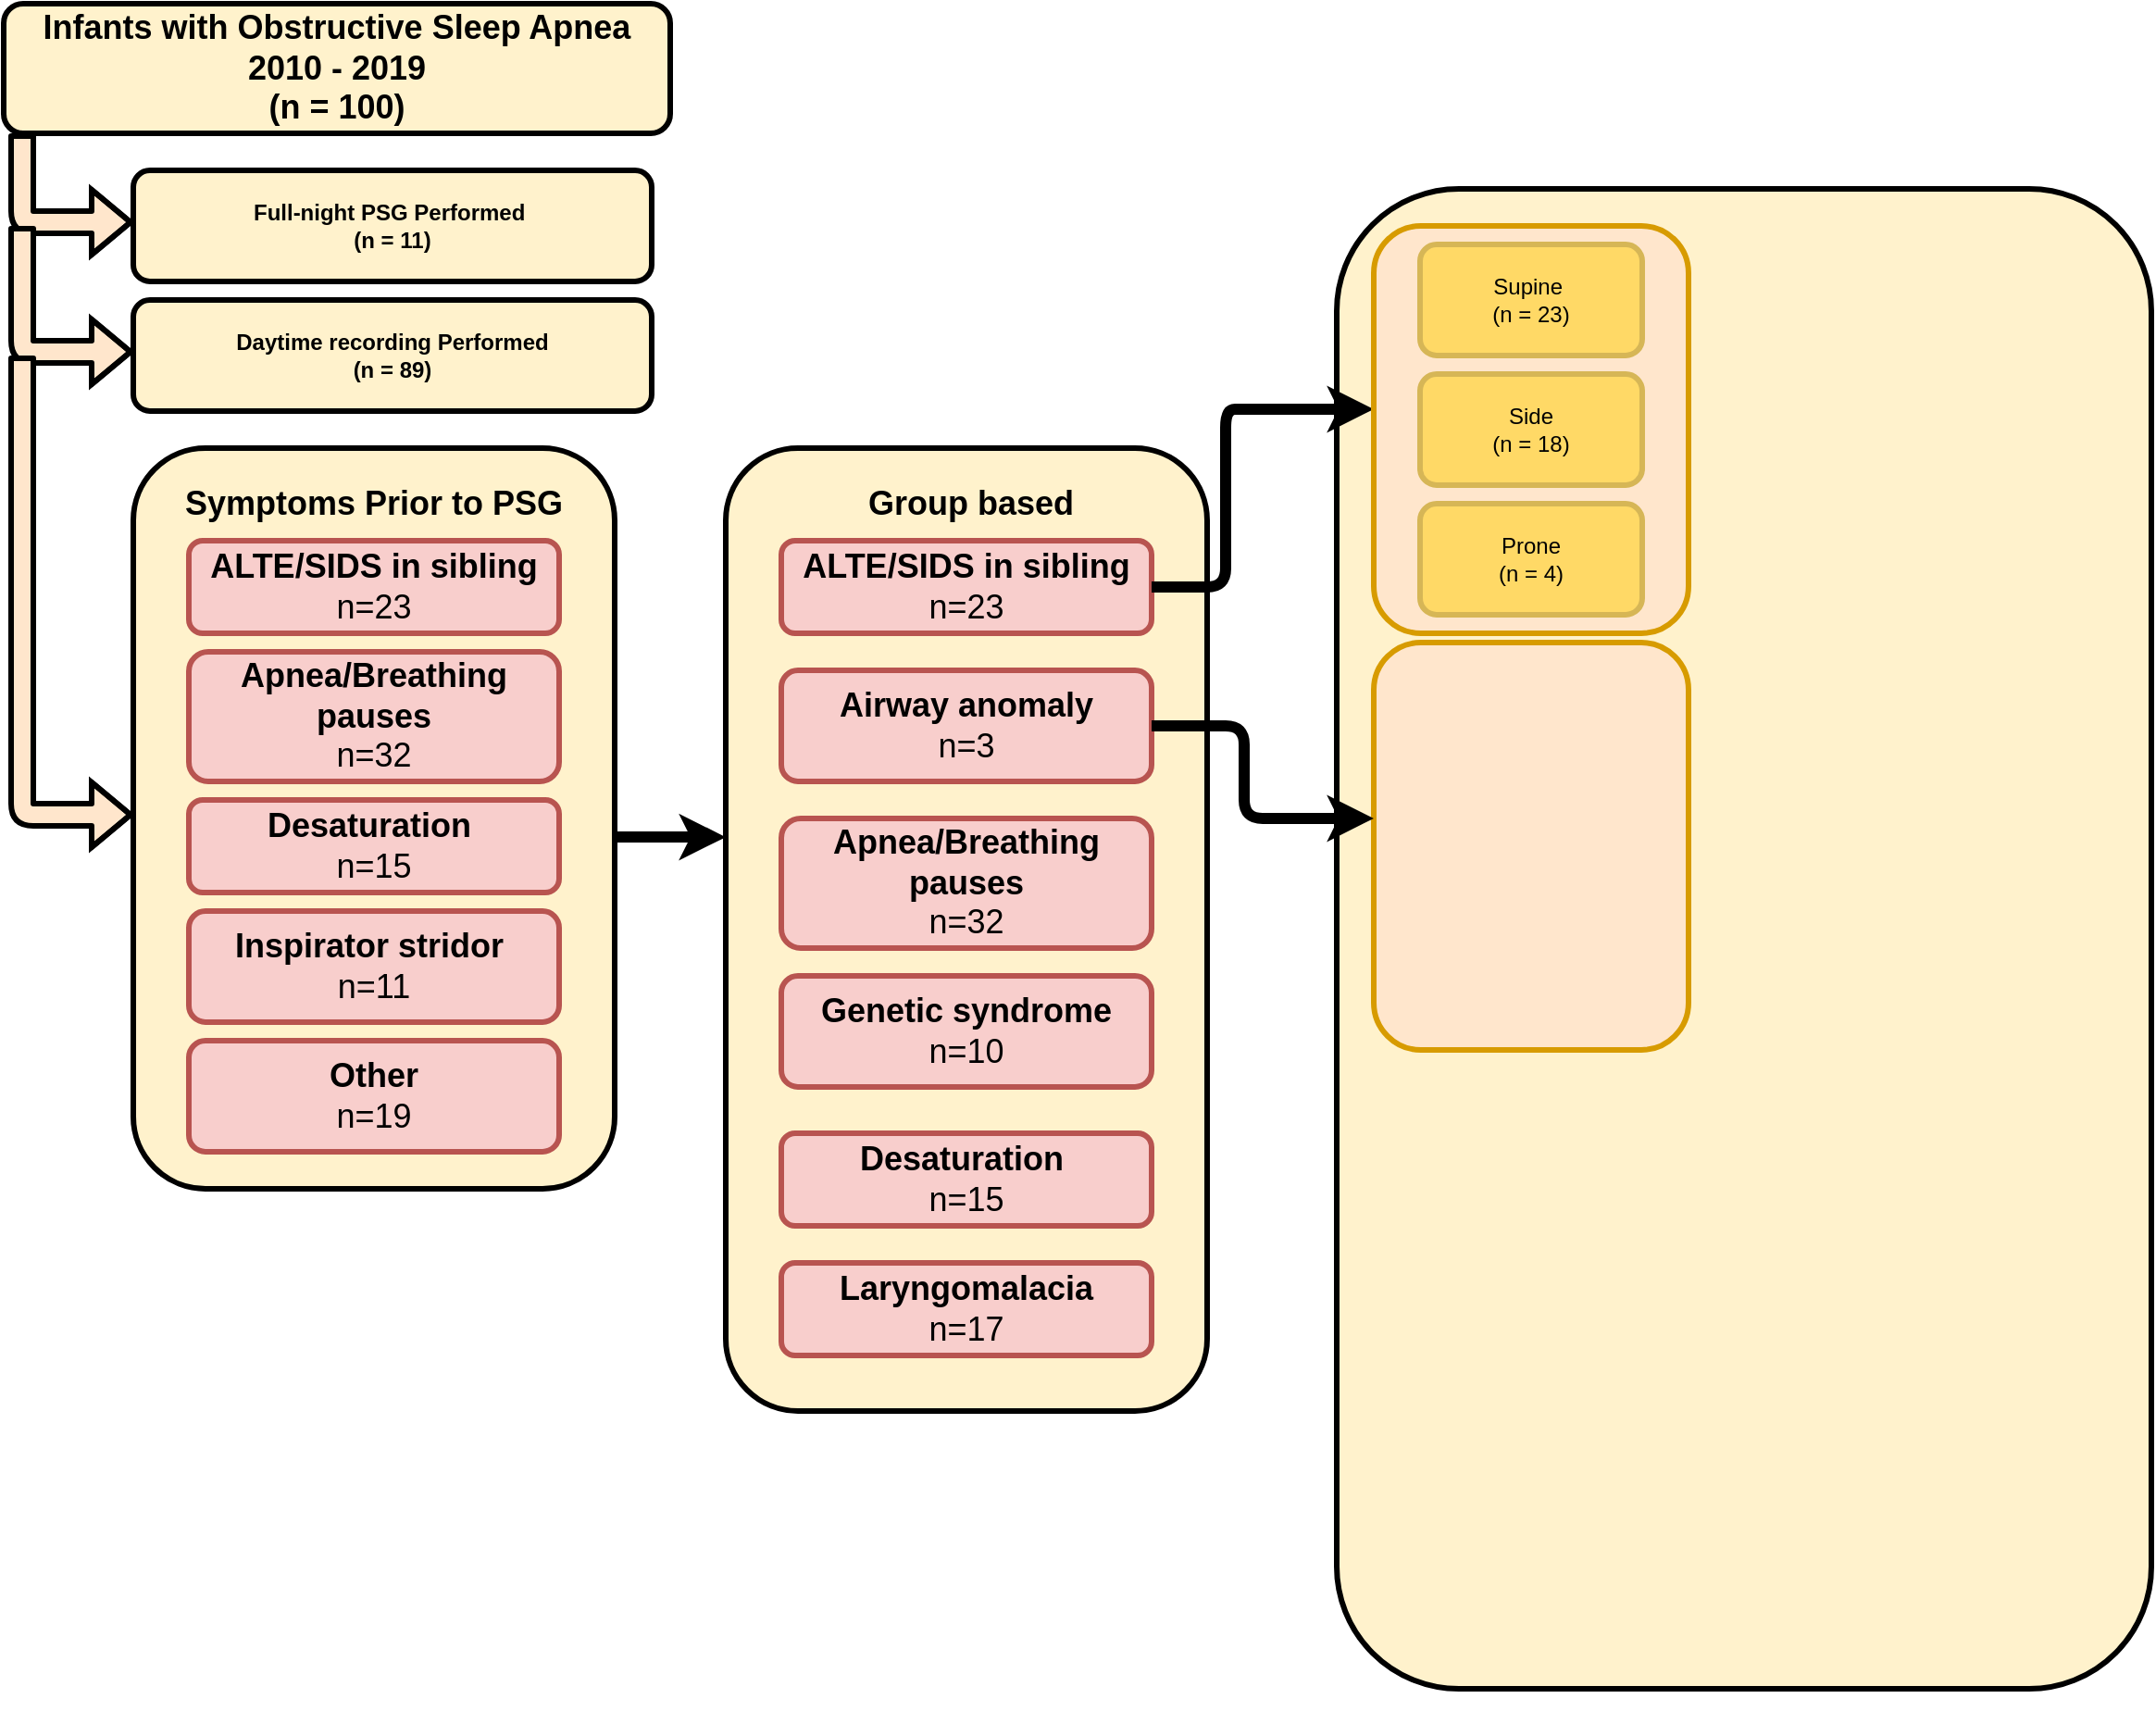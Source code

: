 <mxfile version="13.10.8" type="github">
  <diagram id="P3dRrMUD8iR9ziaAYctq" name="Page-1">
    <mxGraphModel dx="830" dy="1731" grid="1" gridSize="10" guides="1" tooltips="1" connect="1" arrows="1" fold="1" page="1" pageScale="1" pageWidth="827" pageHeight="1169" math="0" shadow="0">
      <root>
        <mxCell id="0" />
        <mxCell id="1" parent="0" />
        <mxCell id="TaZjJYPMMR-Vclr0dtE8-1" value="&lt;b style=&quot;font-size: 18px&quot;&gt;Infants with Obstructive Sleep Apnea&lt;br&gt;2010 - 2019&lt;br&gt;(n = 100)&lt;/b&gt;" style="rounded=1;whiteSpace=wrap;html=1;fillColor=#fff2cc;strokeWidth=3;" parent="1" vertex="1">
          <mxGeometry x="30" width="360" height="70" as="geometry" />
        </mxCell>
        <mxCell id="TaZjJYPMMR-Vclr0dtE8-3" value="" style="rounded=1;whiteSpace=wrap;html=1;fillColor=#fff2cc;strokeWidth=3;" parent="1" vertex="1">
          <mxGeometry x="100" y="240" width="260" height="400" as="geometry" />
        </mxCell>
        <mxCell id="TaZjJYPMMR-Vclr0dtE8-4" value="&lt;font size=&quot;4&quot;&gt;&lt;b&gt;Desaturation&amp;nbsp;&lt;/b&gt;&lt;br&gt;n=15&lt;br&gt;&lt;/font&gt;" style="rounded=1;whiteSpace=wrap;html=1;fillColor=#f8cecc;strokeWidth=3;strokeColor=#b85450;" parent="1" vertex="1">
          <mxGeometry x="130" y="430" width="200" height="50" as="geometry" />
        </mxCell>
        <mxCell id="TaZjJYPMMR-Vclr0dtE8-5" value="&lt;font size=&quot;4&quot;&gt;&lt;b&gt;Apnea/Breathing pauses&lt;/b&gt;&lt;br&gt;n=32&lt;br&gt;&lt;/font&gt;" style="rounded=1;whiteSpace=wrap;html=1;fillColor=#f8cecc;strokeWidth=3;strokeColor=#b85450;" parent="1" vertex="1">
          <mxGeometry x="130" y="350" width="200" height="70" as="geometry" />
        </mxCell>
        <mxCell id="TaZjJYPMMR-Vclr0dtE8-6" value="&lt;font size=&quot;4&quot;&gt;&lt;b&gt;Inspirator stridor&amp;nbsp;&lt;/b&gt;&lt;br&gt;n=11&lt;br&gt;&lt;/font&gt;" style="rounded=1;whiteSpace=wrap;html=1;fillColor=#f8cecc;strokeWidth=3;strokeColor=#b85450;" parent="1" vertex="1">
          <mxGeometry x="130" y="490" width="200" height="60" as="geometry" />
        </mxCell>
        <mxCell id="TaZjJYPMMR-Vclr0dtE8-7" value="&lt;font size=&quot;4&quot;&gt;&lt;b&gt;Other&lt;/b&gt;&lt;br&gt;n=19&lt;br&gt;&lt;/font&gt;" style="rounded=1;whiteSpace=wrap;html=1;fillColor=#f8cecc;strokeWidth=3;strokeColor=#b85450;" parent="1" vertex="1">
          <mxGeometry x="130" y="560" width="200" height="60" as="geometry" />
        </mxCell>
        <mxCell id="TaZjJYPMMR-Vclr0dtE8-9" value="&lt;b&gt;&lt;font style=&quot;font-size: 18px&quot;&gt;Symptoms Prior to PSG&lt;/font&gt;&lt;/b&gt;" style="text;html=1;strokeColor=none;fillColor=none;align=center;verticalAlign=middle;whiteSpace=wrap;rounded=0;" parent="1" vertex="1">
          <mxGeometry x="120" y="260" width="220" height="20" as="geometry" />
        </mxCell>
        <mxCell id="TaZjJYPMMR-Vclr0dtE8-10" value="&lt;font size=&quot;4&quot;&gt;&lt;b&gt;ALTE/SIDS in sibling&lt;/b&gt;&lt;br&gt;n=23&lt;br&gt;&lt;/font&gt;" style="rounded=1;whiteSpace=wrap;html=1;fillColor=#f8cecc;strokeWidth=3;strokeColor=#b85450;" parent="1" vertex="1">
          <mxGeometry x="130" y="290" width="200" height="50" as="geometry" />
        </mxCell>
        <mxCell id="TaZjJYPMMR-Vclr0dtE8-11" value="&lt;b&gt;Full-night PSG Performed&amp;nbsp;&lt;br&gt;(n = 11)&lt;/b&gt;" style="rounded=1;whiteSpace=wrap;html=1;fillColor=#fff2cc;strokeWidth=3;" parent="1" vertex="1">
          <mxGeometry x="100" y="90" width="280" height="60" as="geometry" />
        </mxCell>
        <mxCell id="TaZjJYPMMR-Vclr0dtE8-12" value="&lt;b&gt;Daytime recording Performed&lt;br&gt;(n = 89)&lt;/b&gt;" style="rounded=1;whiteSpace=wrap;html=1;fillColor=#fff2cc;strokeWidth=3;" parent="1" vertex="1">
          <mxGeometry x="100" y="160" width="280" height="60" as="geometry" />
        </mxCell>
        <mxCell id="t6mQ1Av1CQqwXLvDppnQ-1" value="" style="shape=flexArrow;endArrow=classic;html=1;fillColor=#ffe6cc;strokeWidth=3;" parent="1" edge="1">
          <mxGeometry width="50" height="50" relative="1" as="geometry">
            <mxPoint x="40" y="70" as="sourcePoint" />
            <mxPoint x="100" y="118" as="targetPoint" />
            <Array as="points">
              <mxPoint x="40" y="118" />
            </Array>
          </mxGeometry>
        </mxCell>
        <mxCell id="t6mQ1Av1CQqwXLvDppnQ-4" value="" style="shape=flexArrow;endArrow=classic;html=1;fillColor=#ffe6cc;strokeWidth=3;" parent="1" edge="1">
          <mxGeometry width="50" height="50" relative="1" as="geometry">
            <mxPoint x="40" y="120" as="sourcePoint" />
            <mxPoint x="100" y="188" as="targetPoint" />
            <Array as="points">
              <mxPoint x="40" y="188" />
            </Array>
          </mxGeometry>
        </mxCell>
        <mxCell id="WtVZW4URrRJd1sjvjsBa-1" value="" style="shape=flexArrow;endArrow=classic;html=1;fillColor=#ffe6cc;strokeWidth=3;" edge="1" parent="1">
          <mxGeometry width="50" height="50" relative="1" as="geometry">
            <mxPoint x="40" y="190" as="sourcePoint" />
            <mxPoint x="100" y="438" as="targetPoint" />
            <Array as="points">
              <mxPoint x="40" y="438" />
            </Array>
          </mxGeometry>
        </mxCell>
        <mxCell id="WtVZW4URrRJd1sjvjsBa-2" value="" style="rounded=1;whiteSpace=wrap;html=1;fillColor=#fff2cc;strokeWidth=3;" vertex="1" parent="1">
          <mxGeometry x="420" y="240" width="260" height="520" as="geometry" />
        </mxCell>
        <mxCell id="WtVZW4URrRJd1sjvjsBa-3" value="" style="rounded=1;whiteSpace=wrap;html=1;fillColor=#fff2cc;strokeWidth=3;" vertex="1" parent="1">
          <mxGeometry x="750" y="100" width="440" height="810" as="geometry" />
        </mxCell>
        <mxCell id="WtVZW4URrRJd1sjvjsBa-4" value="&lt;b&gt;&lt;font style=&quot;font-size: 18px&quot;&gt;Group based&amp;nbsp;&lt;/font&gt;&lt;/b&gt;" style="text;html=1;strokeColor=none;fillColor=none;align=center;verticalAlign=middle;whiteSpace=wrap;rounded=0;" vertex="1" parent="1">
          <mxGeometry x="460" y="260" width="190" height="20" as="geometry" />
        </mxCell>
        <mxCell id="WtVZW4URrRJd1sjvjsBa-5" value="&lt;font size=&quot;4&quot;&gt;&lt;b&gt;ALTE/SIDS in sibling&lt;/b&gt;&lt;br&gt;n=23&lt;br&gt;&lt;/font&gt;" style="rounded=1;whiteSpace=wrap;html=1;fillColor=#f8cecc;strokeWidth=3;strokeColor=#b85450;" vertex="1" parent="1">
          <mxGeometry x="450" y="290" width="200" height="50" as="geometry" />
        </mxCell>
        <mxCell id="WtVZW4URrRJd1sjvjsBa-6" value="&lt;font size=&quot;4&quot;&gt;&lt;b&gt;Apnea/Breathing pauses&lt;/b&gt;&lt;br&gt;n=32&lt;br&gt;&lt;/font&gt;" style="rounded=1;whiteSpace=wrap;html=1;fillColor=#f8cecc;strokeWidth=3;strokeColor=#b85450;" vertex="1" parent="1">
          <mxGeometry x="450" y="440" width="200" height="70" as="geometry" />
        </mxCell>
        <mxCell id="WtVZW4URrRJd1sjvjsBa-7" value="&lt;font size=&quot;4&quot;&gt;&lt;b&gt;Desaturation&amp;nbsp;&lt;/b&gt;&lt;br&gt;n=15&lt;br&gt;&lt;/font&gt;" style="rounded=1;whiteSpace=wrap;html=1;fillColor=#f8cecc;strokeWidth=3;strokeColor=#b85450;" vertex="1" parent="1">
          <mxGeometry x="450" y="610" width="200" height="50" as="geometry" />
        </mxCell>
        <mxCell id="WtVZW4URrRJd1sjvjsBa-8" value="&lt;font size=&quot;4&quot;&gt;&lt;b&gt;Airway anomaly&lt;/b&gt;&lt;br&gt;n=3&lt;br&gt;&lt;/font&gt;" style="rounded=1;whiteSpace=wrap;html=1;fillColor=#f8cecc;strokeWidth=3;strokeColor=#b85450;" vertex="1" parent="1">
          <mxGeometry x="450" y="360" width="200" height="60" as="geometry" />
        </mxCell>
        <mxCell id="WtVZW4URrRJd1sjvjsBa-9" value="&lt;font size=&quot;4&quot;&gt;&lt;b&gt;Genetic syndrome&lt;/b&gt;&lt;br&gt;n=10&lt;br&gt;&lt;/font&gt;" style="rounded=1;whiteSpace=wrap;html=1;fillColor=#f8cecc;strokeWidth=3;strokeColor=#b85450;" vertex="1" parent="1">
          <mxGeometry x="450" y="525" width="200" height="60" as="geometry" />
        </mxCell>
        <mxCell id="WtVZW4URrRJd1sjvjsBa-10" value="&lt;font size=&quot;4&quot;&gt;&lt;b&gt;Laryngomalacia&lt;/b&gt;&lt;br&gt;n=17&lt;br&gt;&lt;/font&gt;" style="rounded=1;whiteSpace=wrap;html=1;fillColor=#f8cecc;strokeWidth=3;strokeColor=#b85450;" vertex="1" parent="1">
          <mxGeometry x="450" y="680" width="200" height="50" as="geometry" />
        </mxCell>
        <mxCell id="WtVZW4URrRJd1sjvjsBa-12" value="" style="endArrow=classic;html=1;entryX=0;entryY=0.404;entryDx=0;entryDy=0;entryPerimeter=0;strokeWidth=6;" edge="1" parent="1" target="WtVZW4URrRJd1sjvjsBa-2">
          <mxGeometry width="50" height="50" relative="1" as="geometry">
            <mxPoint x="360" y="450" as="sourcePoint" />
            <mxPoint x="520" y="290" as="targetPoint" />
            <Array as="points">
              <mxPoint x="360" y="450" />
            </Array>
          </mxGeometry>
        </mxCell>
        <mxCell id="WtVZW4URrRJd1sjvjsBa-19" style="edgeStyle=orthogonalEdgeStyle;rounded=0;orthogonalLoop=1;jettySize=auto;html=1;exitX=0.5;exitY=1;exitDx=0;exitDy=0;strokeWidth=6;" edge="1" parent="1" source="WtVZW4URrRJd1sjvjsBa-3" target="WtVZW4URrRJd1sjvjsBa-3">
          <mxGeometry relative="1" as="geometry" />
        </mxCell>
        <mxCell id="WtVZW4URrRJd1sjvjsBa-21" value="" style="endArrow=classic;html=1;strokeWidth=6;exitX=1;exitY=0.5;exitDx=0;exitDy=0;entryX=0;entryY=0.45;entryDx=0;entryDy=0;entryPerimeter=0;" edge="1" parent="1" source="WtVZW4URrRJd1sjvjsBa-5" target="WtVZW4URrRJd1sjvjsBa-24">
          <mxGeometry width="50" height="50" relative="1" as="geometry">
            <mxPoint x="700" y="290" as="sourcePoint" />
            <mxPoint x="750" y="240" as="targetPoint" />
            <Array as="points">
              <mxPoint x="690" y="315" />
              <mxPoint x="690" y="219" />
              <mxPoint x="700" y="219" />
            </Array>
          </mxGeometry>
        </mxCell>
        <mxCell id="WtVZW4URrRJd1sjvjsBa-24" value="" style="rounded=1;whiteSpace=wrap;html=1;strokeColor=#d79b00;fillColor=#ffe6cc;strokeWidth=3;" vertex="1" parent="1">
          <mxGeometry x="770" y="120" width="170" height="220" as="geometry" />
        </mxCell>
        <mxCell id="WtVZW4URrRJd1sjvjsBa-25" value="Supine&amp;nbsp;&lt;br&gt;(n = 23)" style="rounded=1;whiteSpace=wrap;html=1;strokeColor=#d6b656;gradientColor=#ffd966;fillColor=#FFD966;strokeWidth=3;" vertex="1" parent="1">
          <mxGeometry x="795" y="130" width="120" height="60" as="geometry" />
        </mxCell>
        <mxCell id="WtVZW4URrRJd1sjvjsBa-26" value="Side&lt;br&gt;(n = 18)" style="rounded=1;whiteSpace=wrap;html=1;strokeColor=#d6b656;gradientColor=#ffd966;fillColor=#FFD966;strokeWidth=3;" vertex="1" parent="1">
          <mxGeometry x="795" y="200" width="120" height="60" as="geometry" />
        </mxCell>
        <mxCell id="WtVZW4URrRJd1sjvjsBa-27" value="Prone&lt;br&gt;(n = 4)" style="rounded=1;whiteSpace=wrap;html=1;gradientColor=#ffd966;fillColor=#FFD966;strokeWidth=3;strokeColor=#D6B656;" vertex="1" parent="1">
          <mxGeometry x="795" y="270" width="120" height="60" as="geometry" />
        </mxCell>
        <mxCell id="WtVZW4URrRJd1sjvjsBa-28" value="" style="rounded=1;whiteSpace=wrap;html=1;strokeColor=#d79b00;fillColor=#ffe6cc;strokeWidth=3;" vertex="1" parent="1">
          <mxGeometry x="770" y="345" width="170" height="220" as="geometry" />
        </mxCell>
        <mxCell id="WtVZW4URrRJd1sjvjsBa-29" value="" style="endArrow=classic;html=1;strokeWidth=6;exitX=1;exitY=0.5;exitDx=0;exitDy=0;" edge="1" parent="1" source="WtVZW4URrRJd1sjvjsBa-8">
          <mxGeometry width="50" height="50" relative="1" as="geometry">
            <mxPoint x="720" y="490" as="sourcePoint" />
            <mxPoint x="770" y="440" as="targetPoint" />
            <Array as="points">
              <mxPoint x="700" y="390" />
              <mxPoint x="700" y="440" />
            </Array>
          </mxGeometry>
        </mxCell>
      </root>
    </mxGraphModel>
  </diagram>
</mxfile>
